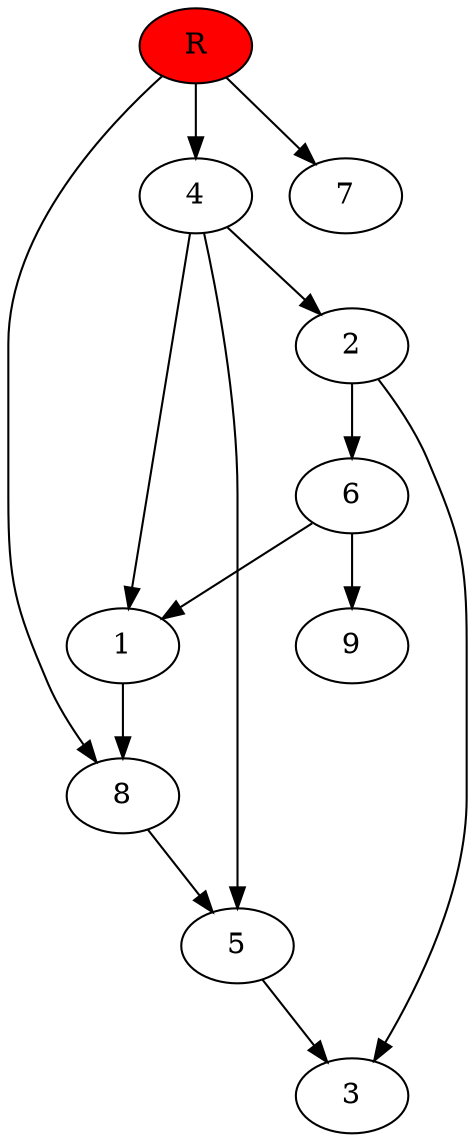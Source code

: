 digraph prb28583 {
	1
	2
	3
	4
	5
	6
	7
	8
	R [fillcolor="#ff0000" style=filled]
	1 -> 8
	2 -> 3
	2 -> 6
	4 -> 1
	4 -> 2
	4 -> 5
	5 -> 3
	6 -> 1
	6 -> 9
	8 -> 5
	R -> 4
	R -> 7
	R -> 8
}

